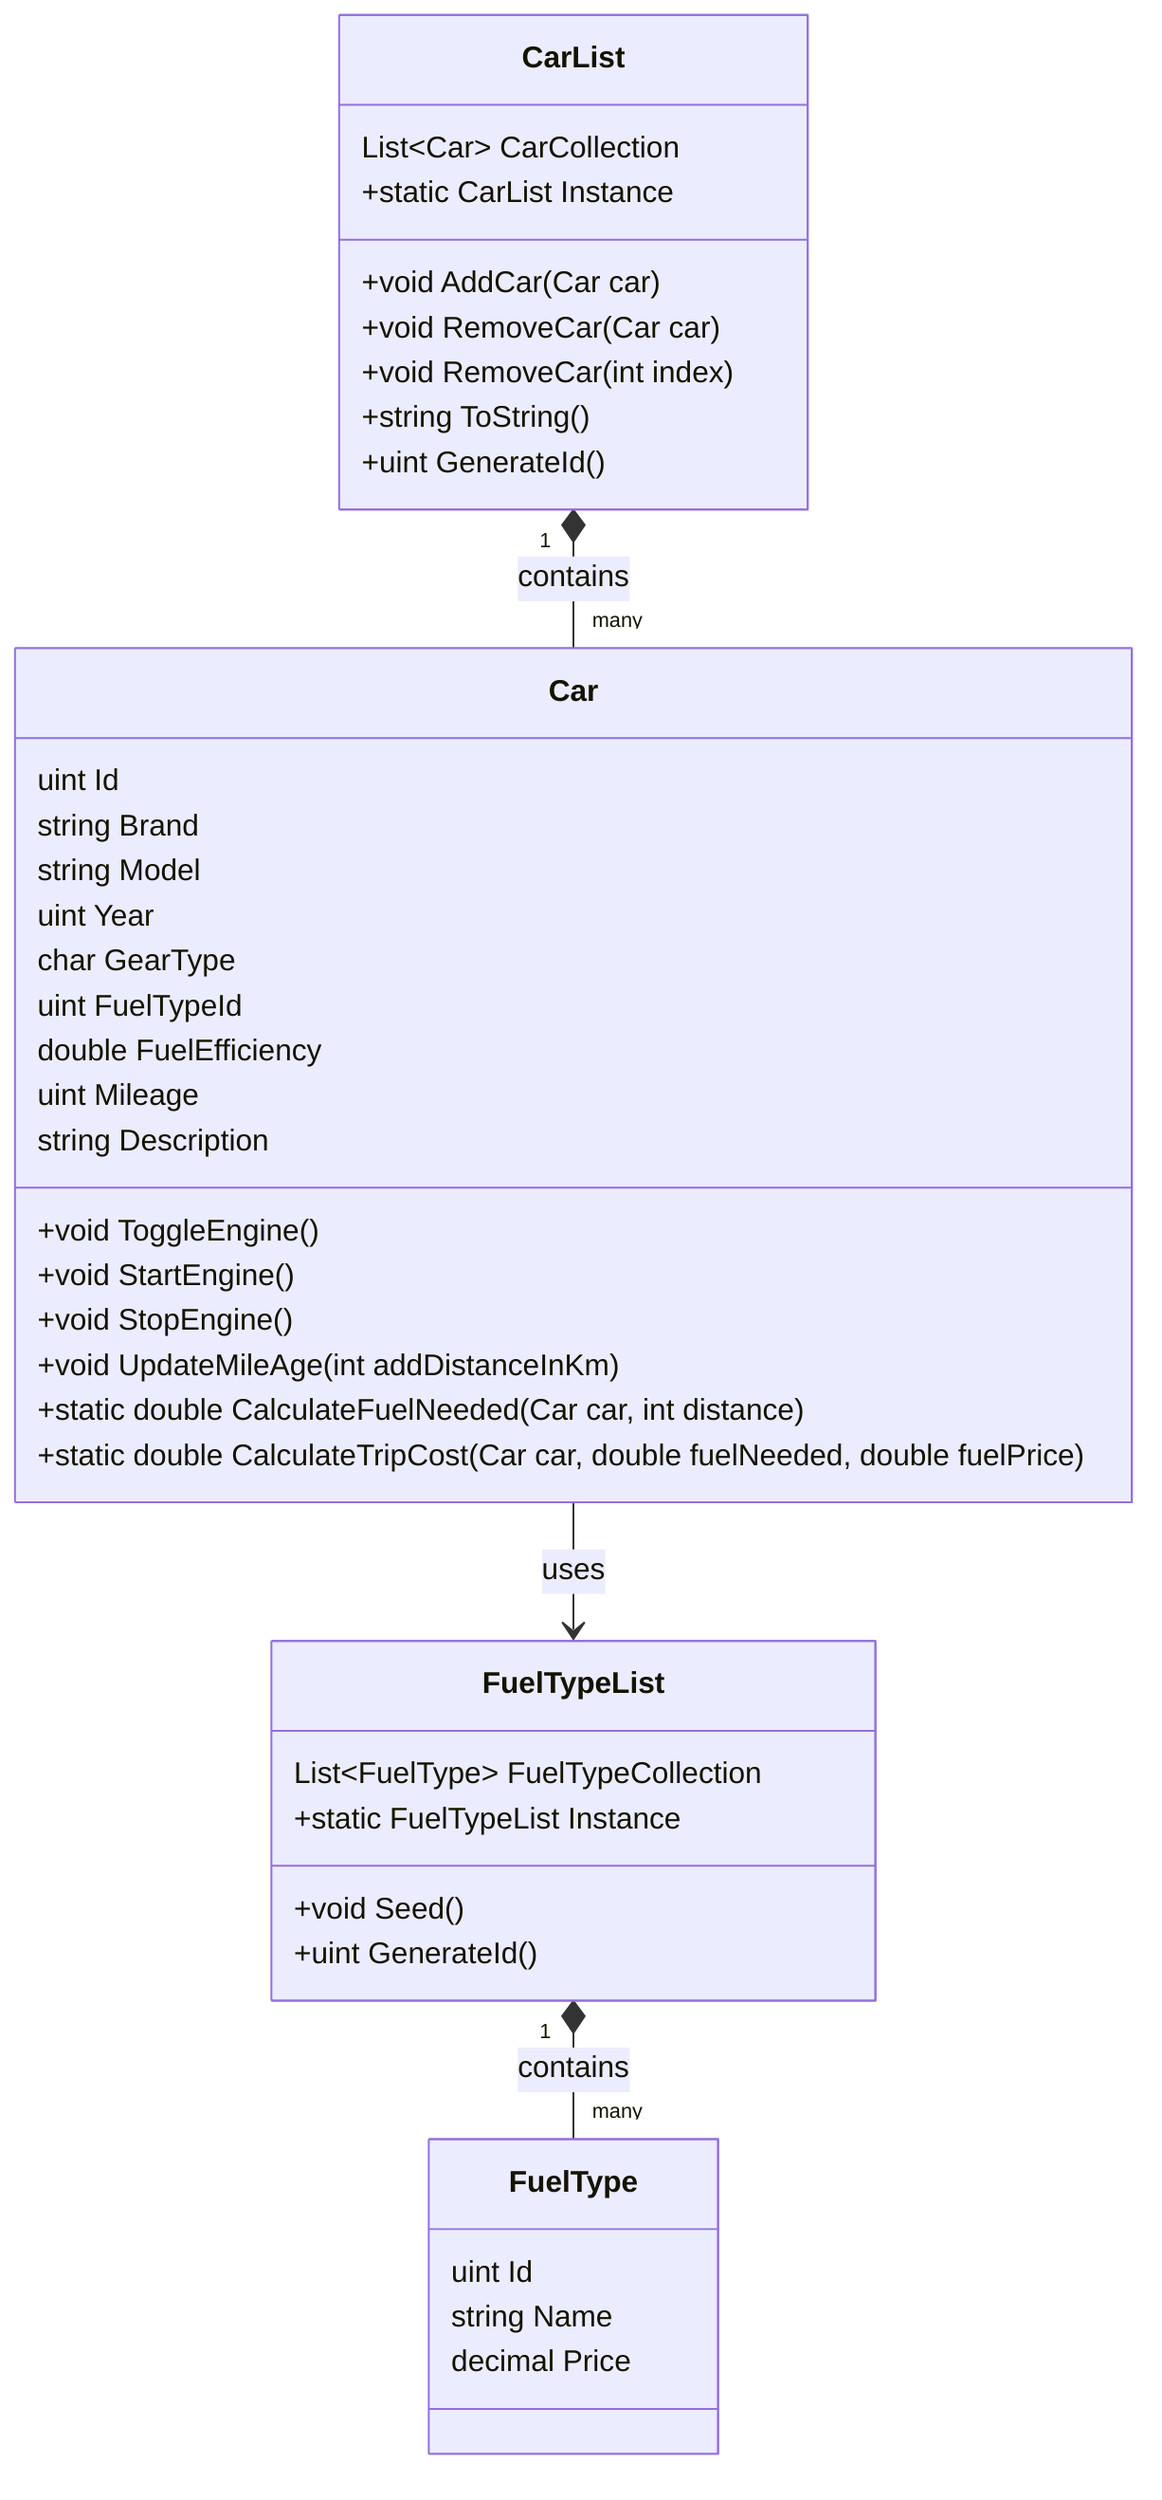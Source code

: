 ﻿classDiagram
    class Car {
        uint Id
        string Brand
        string Model
        uint Year
        char GearType
        uint FuelTypeId
        double FuelEfficiency
        uint Mileage
        string Description
        +void ToggleEngine()
        +void StartEngine()
        +void StopEngine()
        +void UpdateMileAge(int addDistanceInKm)
        +static double CalculateFuelNeeded(Car car, int distance)
        +static double CalculateTripCost(Car car, double fuelNeeded, double fuelPrice)
    }

    class FuelType {
        uint Id
        string Name
        decimal Price
    }

    class CarList {
        List~Car~ CarCollection
        +static CarList Instance
        +void AddCar(Car car)
        +void RemoveCar(Car car)
        +void RemoveCar(int index)
        +string ToString()
        +uint GenerateId()
    }

    class FuelTypeList {
        List~FuelType~ FuelTypeCollection
        +static FuelTypeList Instance
        +void Seed()
        +uint GenerateId()
    }

    Car --> FuelTypeList : uses
    CarList "1" *-- "many" Car : contains
    FuelTypeList "1" *-- "many" FuelType : contains